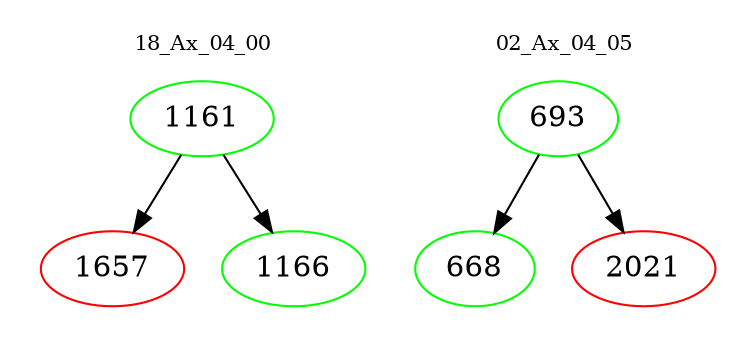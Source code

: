 digraph{
subgraph cluster_0 {
color = white
label = "18_Ax_04_00";
fontsize=10;
T0_1161 [label="1161", color="green"]
T0_1161 -> T0_1657 [color="black"]
T0_1657 [label="1657", color="red"]
T0_1161 -> T0_1166 [color="black"]
T0_1166 [label="1166", color="green"]
}
subgraph cluster_1 {
color = white
label = "02_Ax_04_05";
fontsize=10;
T1_693 [label="693", color="green"]
T1_693 -> T1_668 [color="black"]
T1_668 [label="668", color="green"]
T1_693 -> T1_2021 [color="black"]
T1_2021 [label="2021", color="red"]
}
}
